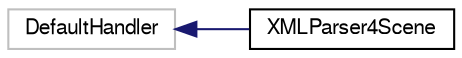 digraph "Graficzna hierarchia klas"
{
  edge [fontname="FreeSans",fontsize="10",labelfontname="FreeSans",labelfontsize="10"];
  node [fontname="FreeSans",fontsize="10",shape=record];
  rankdir="LR";
  Node1 [label="DefaultHandler",height=0.2,width=0.4,color="grey75", fillcolor="white", style="filled"];
  Node1 -> Node2 [dir="back",color="midnightblue",fontsize="10",style="solid",fontname="FreeSans"];
  Node2 [label="XMLParser4Scene",height=0.2,width=0.4,color="black", fillcolor="white", style="filled",URL="$class_x_m_l_parser4_scene.html",tooltip="Implementuje reakcje na napotkane elementu opisu akcji. "];
}
